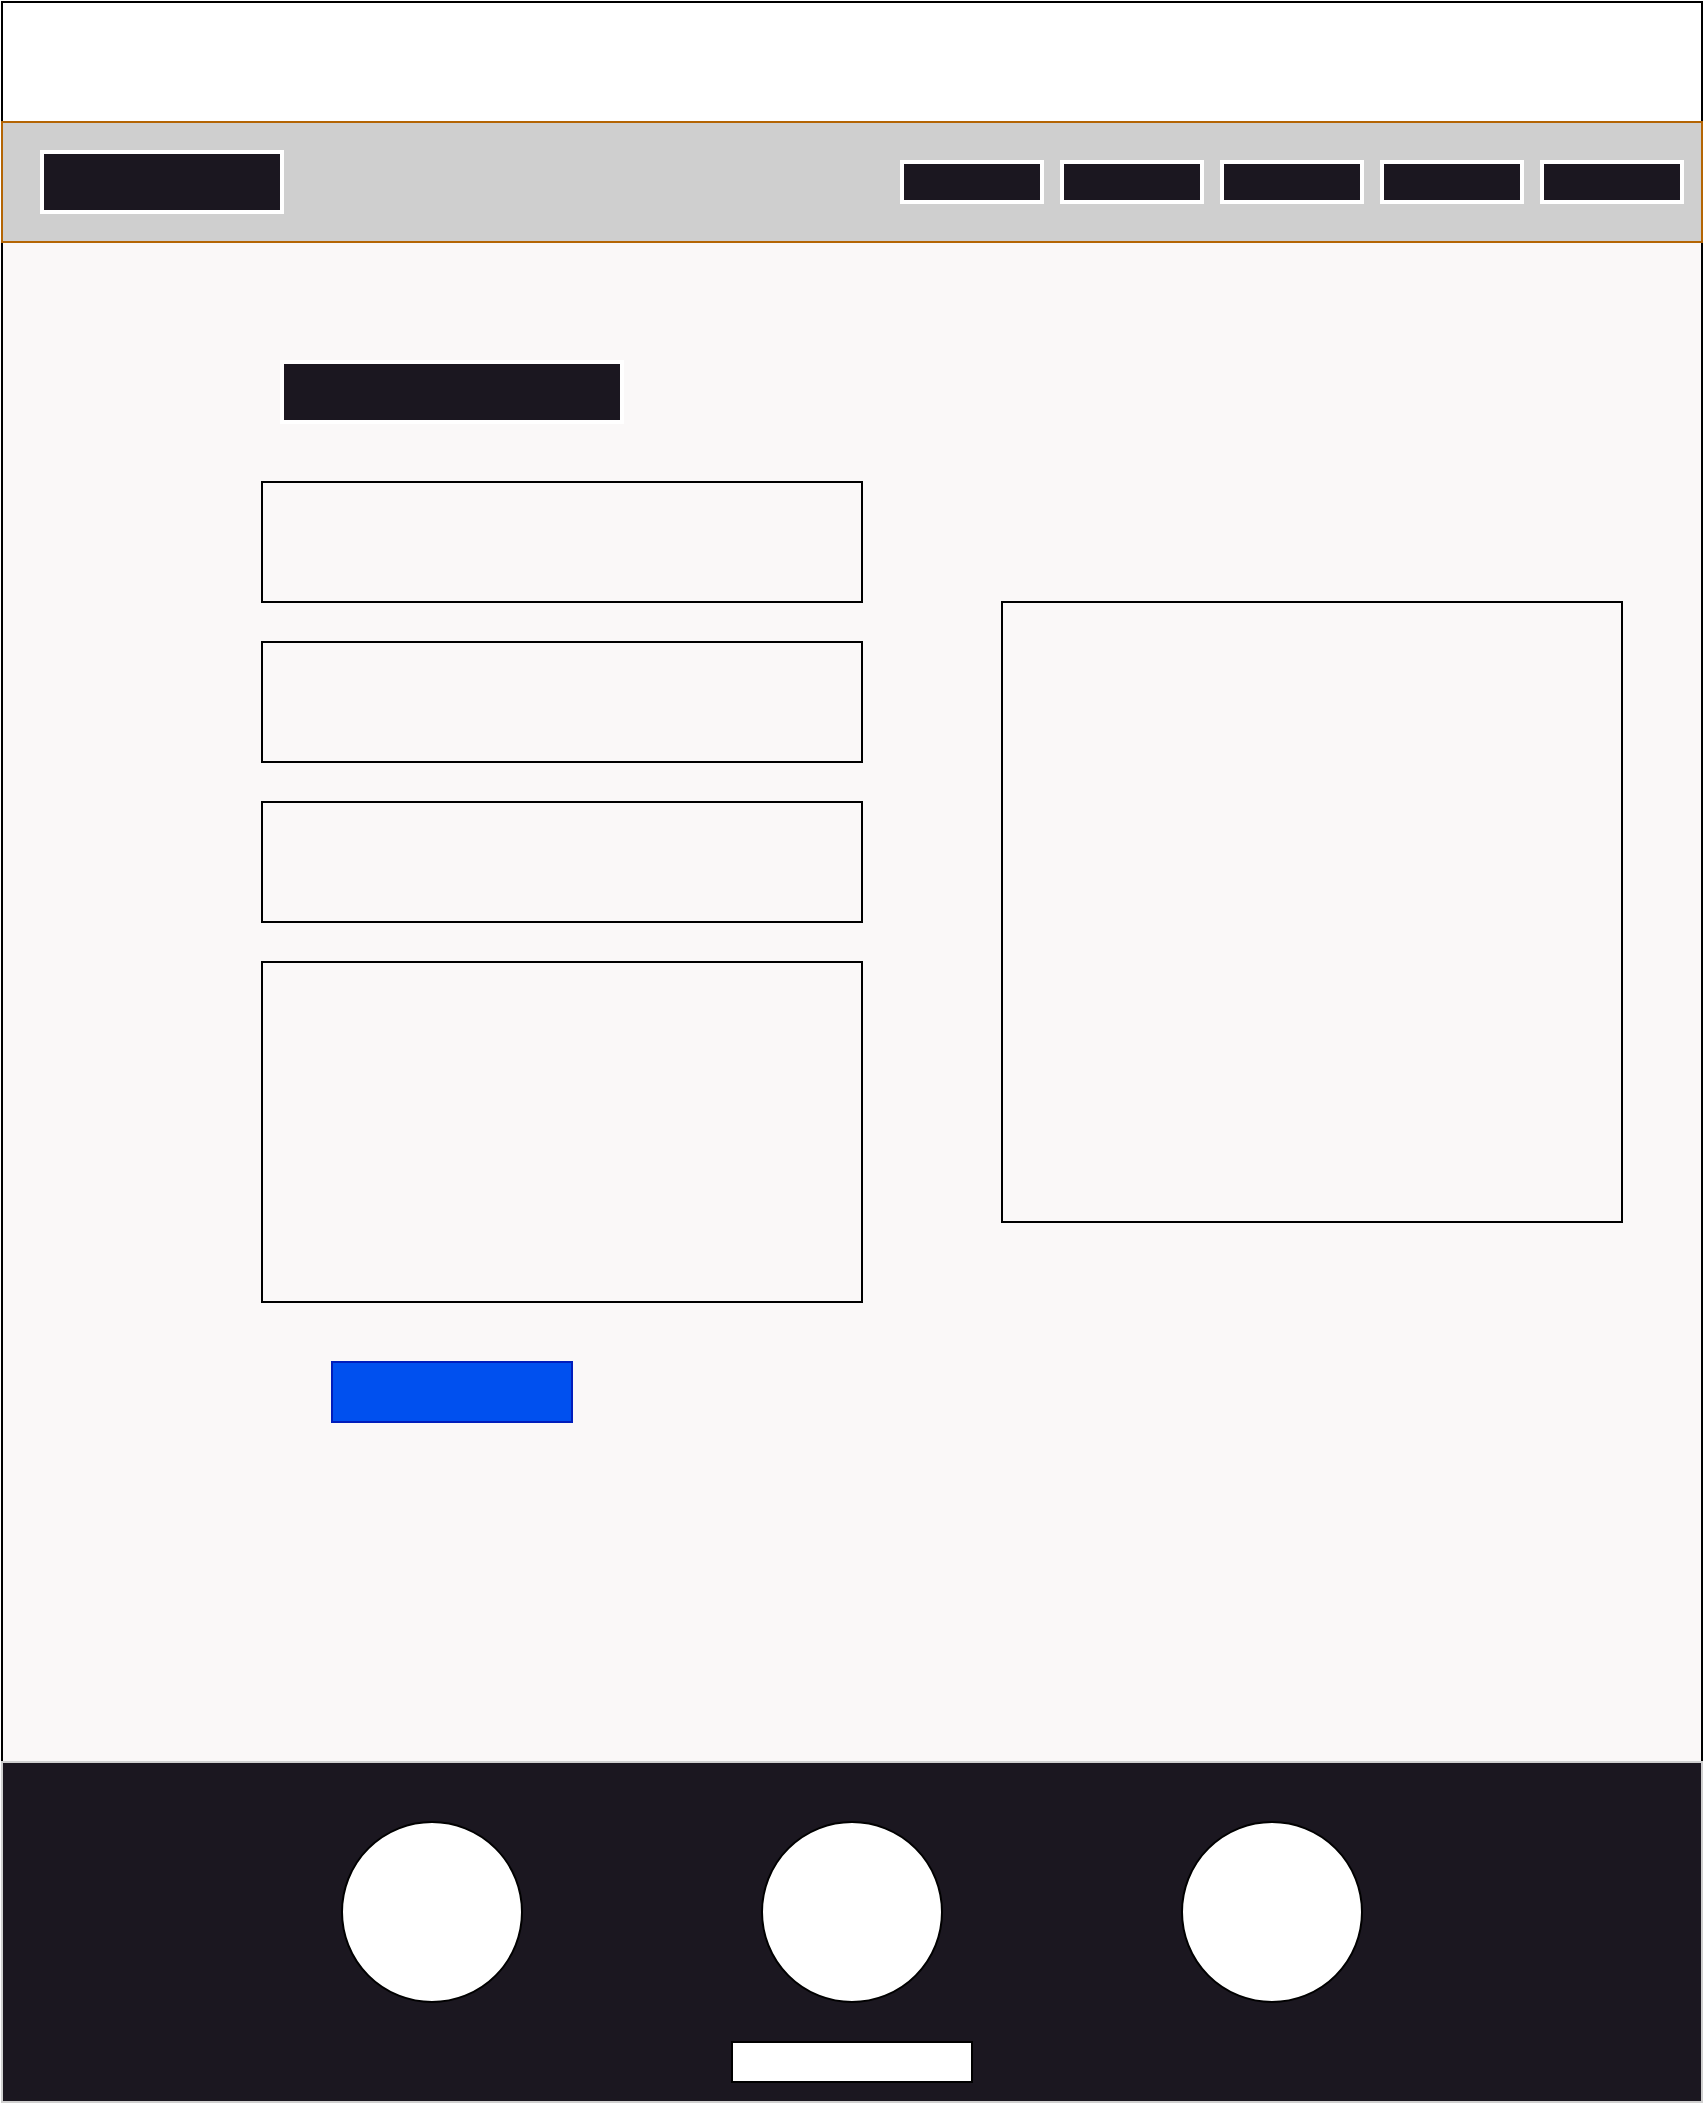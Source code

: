 <mxfile>
    <diagram id="dB-3ol5uDr2LxEsU0GAV" name="Page-1">
        <mxGraphModel dx="863" dy="1535" grid="1" gridSize="10" guides="1" tooltips="1" connect="1" arrows="1" fold="1" page="1" pageScale="1" pageWidth="850" pageHeight="1100" math="0" shadow="0">
            <root>
                <mxCell id="0"/>
                <mxCell id="1" parent="0"/>
                <mxCell id="2" value="" style="rounded=0;whiteSpace=wrap;html=1;gradientDirection=radial;fillColor=#FAF8F8;shadow=0;" parent="1" vertex="1">
                    <mxGeometry width="850" height="1050" as="geometry"/>
                </mxCell>
                <mxCell id="4" value="" style="rounded=0;whiteSpace=wrap;html=1;gradientDirection=radial;" parent="1" vertex="1">
                    <mxGeometry width="850" height="60" as="geometry"/>
                </mxCell>
                <mxCell id="5" value="" style="rounded=0;whiteSpace=wrap;html=1;gradientDirection=radial;fillColor=#CFCFCF;strokeColor=#b46504;" parent="1" vertex="1">
                    <mxGeometry y="60" width="850" height="60" as="geometry"/>
                </mxCell>
                <mxCell id="16" value="" style="rounded=0;whiteSpace=wrap;html=1;shadow=0;glass=0;labelBackgroundColor=#FAF8F8;labelBorderColor=none;strokeColor=#CFCFCF;fontFamily=Georgia;fontSize=24;fontColor=#2a252f;fillColor=#1B1720;gradientColor=none;gradientDirection=radial;" parent="1" vertex="1">
                    <mxGeometry y="880" width="850" height="170" as="geometry"/>
                </mxCell>
                <mxCell id="17" value="" style="ellipse;whiteSpace=wrap;html=1;" parent="1" vertex="1">
                    <mxGeometry x="380" y="910" width="90" height="90" as="geometry"/>
                </mxCell>
                <mxCell id="18" value="" style="ellipse;whiteSpace=wrap;html=1;" parent="1" vertex="1">
                    <mxGeometry x="170" y="910" width="90" height="90" as="geometry"/>
                </mxCell>
                <mxCell id="19" value="" style="ellipse;whiteSpace=wrap;html=1;" parent="1" vertex="1">
                    <mxGeometry x="590" y="910" width="90" height="90" as="geometry"/>
                </mxCell>
                <mxCell id="47" value="" style="rounded=0;whiteSpace=wrap;html=1;labelBackgroundColor=none;labelBorderColor=none;strokeColor=#FFFFFF;strokeWidth=2;fontSize=9;fontColor=#FFFFFF;fillColor=#1B1720;" parent="1" vertex="1">
                    <mxGeometry x="20" y="75" width="120" height="30" as="geometry"/>
                </mxCell>
                <mxCell id="49" value="" style="rounded=0;whiteSpace=wrap;html=1;labelBackgroundColor=none;labelBorderColor=none;strokeColor=#FFFFFF;strokeWidth=2;fontSize=9;fontColor=#FFFFFF;fillColor=#FFFFFF;" parent="1" vertex="1">
                    <mxGeometry x="10" y="20" width="220" height="20" as="geometry"/>
                </mxCell>
                <mxCell id="50" value="" style="rounded=0;whiteSpace=wrap;html=1;labelBackgroundColor=none;labelBorderColor=none;strokeColor=#FFFFFF;strokeWidth=2;fontSize=9;fontColor=#FFFFFF;fillColor=#FFFFFF;" parent="1" vertex="1">
                    <mxGeometry x="510" y="20" width="320" height="20" as="geometry"/>
                </mxCell>
                <mxCell id="51" value="" style="rounded=0;whiteSpace=wrap;html=1;labelBackgroundColor=none;labelBorderColor=none;strokeColor=#FFFFFF;strokeWidth=2;fontSize=9;fontColor=#FFFFFF;fillColor=#1B1720;" parent="1" vertex="1">
                    <mxGeometry x="770" y="80" width="70" height="20" as="geometry"/>
                </mxCell>
                <mxCell id="52" value="" style="rounded=0;whiteSpace=wrap;html=1;labelBackgroundColor=none;labelBorderColor=none;strokeColor=#FFFFFF;strokeWidth=2;fontSize=9;fontColor=#FFFFFF;fillColor=#1B1720;" parent="1" vertex="1">
                    <mxGeometry x="690" y="80" width="70" height="20" as="geometry"/>
                </mxCell>
                <mxCell id="53" value="" style="rounded=0;whiteSpace=wrap;html=1;labelBackgroundColor=none;labelBorderColor=none;strokeColor=#FFFFFF;strokeWidth=2;fontSize=9;fontColor=#FFFFFF;fillColor=#1B1720;" parent="1" vertex="1">
                    <mxGeometry x="610" y="80" width="70" height="20" as="geometry"/>
                </mxCell>
                <mxCell id="54" value="" style="rounded=0;whiteSpace=wrap;html=1;labelBackgroundColor=none;labelBorderColor=none;strokeColor=#FFFFFF;strokeWidth=2;fontSize=9;fontColor=#FFFFFF;fillColor=#1B1720;" parent="1" vertex="1">
                    <mxGeometry x="530" y="80" width="70" height="20" as="geometry"/>
                </mxCell>
                <mxCell id="55" value="" style="rounded=0;whiteSpace=wrap;html=1;labelBackgroundColor=none;labelBorderColor=none;strokeColor=#FFFFFF;strokeWidth=2;fontSize=9;fontColor=#FFFFFF;fillColor=#1B1720;" parent="1" vertex="1">
                    <mxGeometry x="450" y="80" width="70" height="20" as="geometry"/>
                </mxCell>
                <mxCell id="59" value="" style="rounded=0;whiteSpace=wrap;html=1;fillColor=none;strokeColor=#000000;" vertex="1" parent="1">
                    <mxGeometry x="130" y="240" width="300" height="60" as="geometry"/>
                </mxCell>
                <mxCell id="63" value="" style="rounded=0;whiteSpace=wrap;html=1;fillColor=none;strokeColor=#000000;" vertex="1" parent="1">
                    <mxGeometry x="130" y="320" width="300" height="60" as="geometry"/>
                </mxCell>
                <mxCell id="64" value="" style="rounded=0;whiteSpace=wrap;html=1;fillColor=none;strokeColor=#000000;" vertex="1" parent="1">
                    <mxGeometry x="130" y="400" width="300" height="60" as="geometry"/>
                </mxCell>
                <mxCell id="65" value="" style="rounded=0;whiteSpace=wrap;html=1;fillColor=none;strokeColor=#000000;" vertex="1" parent="1">
                    <mxGeometry x="130" y="480" width="300" height="170" as="geometry"/>
                </mxCell>
                <mxCell id="66" value="" style="rounded=0;whiteSpace=wrap;html=1;labelBackgroundColor=none;labelBorderColor=none;strokeColor=#FFFFFF;strokeWidth=2;fontSize=9;fontColor=#FFFFFF;fillColor=#1B1720;" vertex="1" parent="1">
                    <mxGeometry x="140" y="180" width="170" height="30" as="geometry"/>
                </mxCell>
                <mxCell id="67" value="" style="whiteSpace=wrap;html=1;aspect=fixed;strokeColor=#000000;fillColor=none;" vertex="1" parent="1">
                    <mxGeometry x="500" y="300" width="310" height="310" as="geometry"/>
                </mxCell>
                <mxCell id="68" value="" style="rounded=0;whiteSpace=wrap;html=1;strokeColor=#001DBC;fillColor=#0050ef;fontColor=#ffffff;" vertex="1" parent="1">
                    <mxGeometry x="165" y="680" width="120" height="30" as="geometry"/>
                </mxCell>
                <mxCell id="69" value="" style="rounded=0;whiteSpace=wrap;html=1;strokeColor=#000000;fillColor=#FFFFFF;" vertex="1" parent="1">
                    <mxGeometry x="365" y="1020" width="120" height="20" as="geometry"/>
                </mxCell>
            </root>
        </mxGraphModel>
    </diagram>
</mxfile>